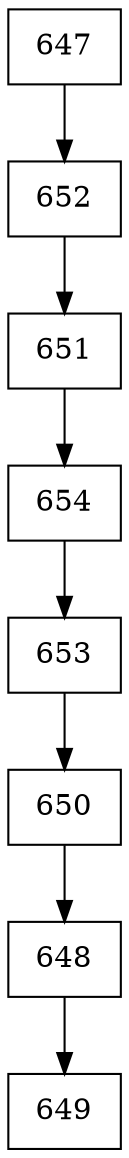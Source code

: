 digraph G {
  node [shape=record];
  node0 [label="{647}"];
  node0 -> node1;
  node1 [label="{652}"];
  node1 -> node2;
  node2 [label="{651}"];
  node2 -> node3;
  node3 [label="{654}"];
  node3 -> node4;
  node4 [label="{653}"];
  node4 -> node5;
  node5 [label="{650}"];
  node5 -> node6;
  node6 [label="{648}"];
  node6 -> node7;
  node7 [label="{649}"];
}

